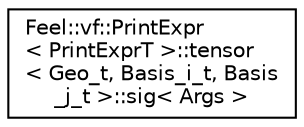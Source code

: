 digraph "Graphical Class Hierarchy"
{
 // LATEX_PDF_SIZE
  edge [fontname="Helvetica",fontsize="10",labelfontname="Helvetica",labelfontsize="10"];
  node [fontname="Helvetica",fontsize="10",shape=record];
  rankdir="LR";
  Node0 [label="Feel::vf::PrintExpr\l\< PrintExprT \>::tensor\l\< Geo_t, Basis_i_t, Basis\l_j_t \>::sig\< Args \>",height=0.2,width=0.4,color="black", fillcolor="white", style="filled",URL="$structFeel_1_1vf_1_1PrintExpr_1_1tensor_1_1sig.html",tooltip=" "];
}
